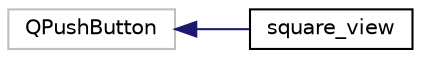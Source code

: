 digraph "Graphical Class Hierarchy"
{
 // LATEX_PDF_SIZE
  edge [fontname="Helvetica",fontsize="10",labelfontname="Helvetica",labelfontsize="10"];
  node [fontname="Helvetica",fontsize="10",shape=record];
  rankdir="LR";
  Node12 [label="QPushButton",height=0.2,width=0.4,color="grey75", fillcolor="white", style="filled",tooltip=" "];
  Node12 -> Node0 [dir="back",color="midnightblue",fontsize="10",style="solid",fontname="Helvetica"];
  Node0 [label="square_view",height=0.2,width=0.4,color="black", fillcolor="white", style="filled",URL="$classsquare__view.html",tooltip=" "];
}
